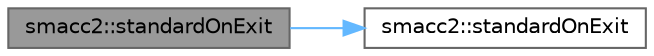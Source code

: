digraph "smacc2::standardOnExit"
{
 // LATEX_PDF_SIZE
  bgcolor="transparent";
  edge [fontname=Helvetica,fontsize=10,labelfontname=Helvetica,labelfontsize=10];
  node [fontname=Helvetica,fontsize=10,shape=box,height=0.2,width=0.4];
  rankdir="LR";
  Node1 [label="smacc2::standardOnExit",height=0.2,width=0.4,color="gray40", fillcolor="grey60", style="filled", fontcolor="black",tooltip=" "];
  Node1 -> Node2 [color="steelblue1",style="solid"];
  Node2 [label="smacc2::standardOnExit",height=0.2,width=0.4,color="grey40", fillcolor="white", style="filled",URL="$namespacesmacc2.html#aaba144ff4f53f5006fd2258292713b2c",tooltip=" "];
}

